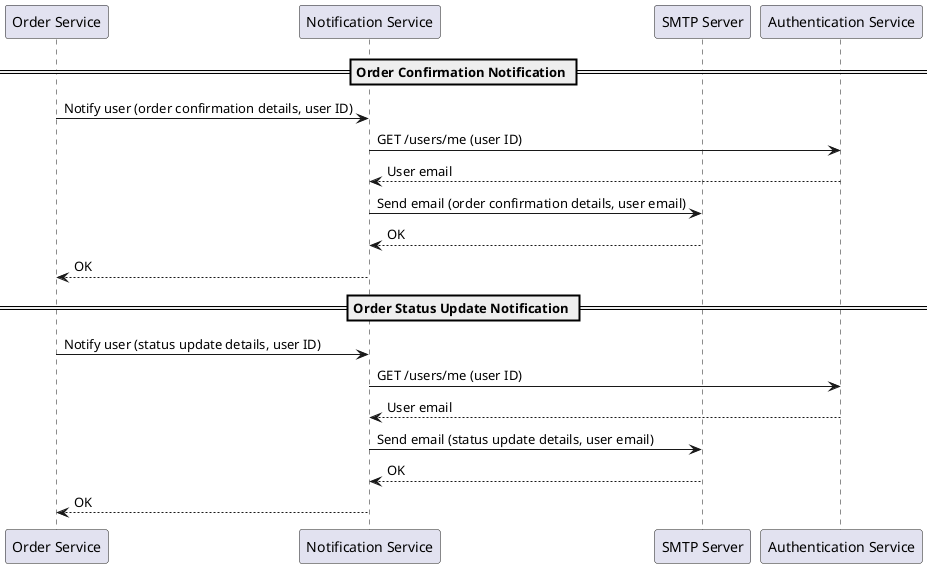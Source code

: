 
@startuml notification
participant "Order Service" as OrderSvc
participant "Notification Service" as NotificationSvc
participant "SMTP Server" as SMTP
participant "Authentication Service" as AuthService

== Order Confirmation Notification ==
OrderSvc -> NotificationSvc: Notify user (order confirmation details, user ID)
NotificationSvc -> AuthService: GET /users/me (user ID)
AuthService --> NotificationSvc: User email
NotificationSvc -> SMTP: Send email (order confirmation details, user email)
SMTP --> NotificationSvc: OK
NotificationSvc --> OrderSvc: OK

== Order Status Update Notification ==
OrderSvc -> NotificationSvc: Notify user (status update details, user ID)
NotificationSvc -> AuthService: GET /users/me (user ID)
AuthService --> NotificationSvc: User email
NotificationSvc -> SMTP: Send email (status update details, user email)
SMTP --> NotificationSvc: OK
NotificationSvc --> OrderSvc: OK

@enduml
